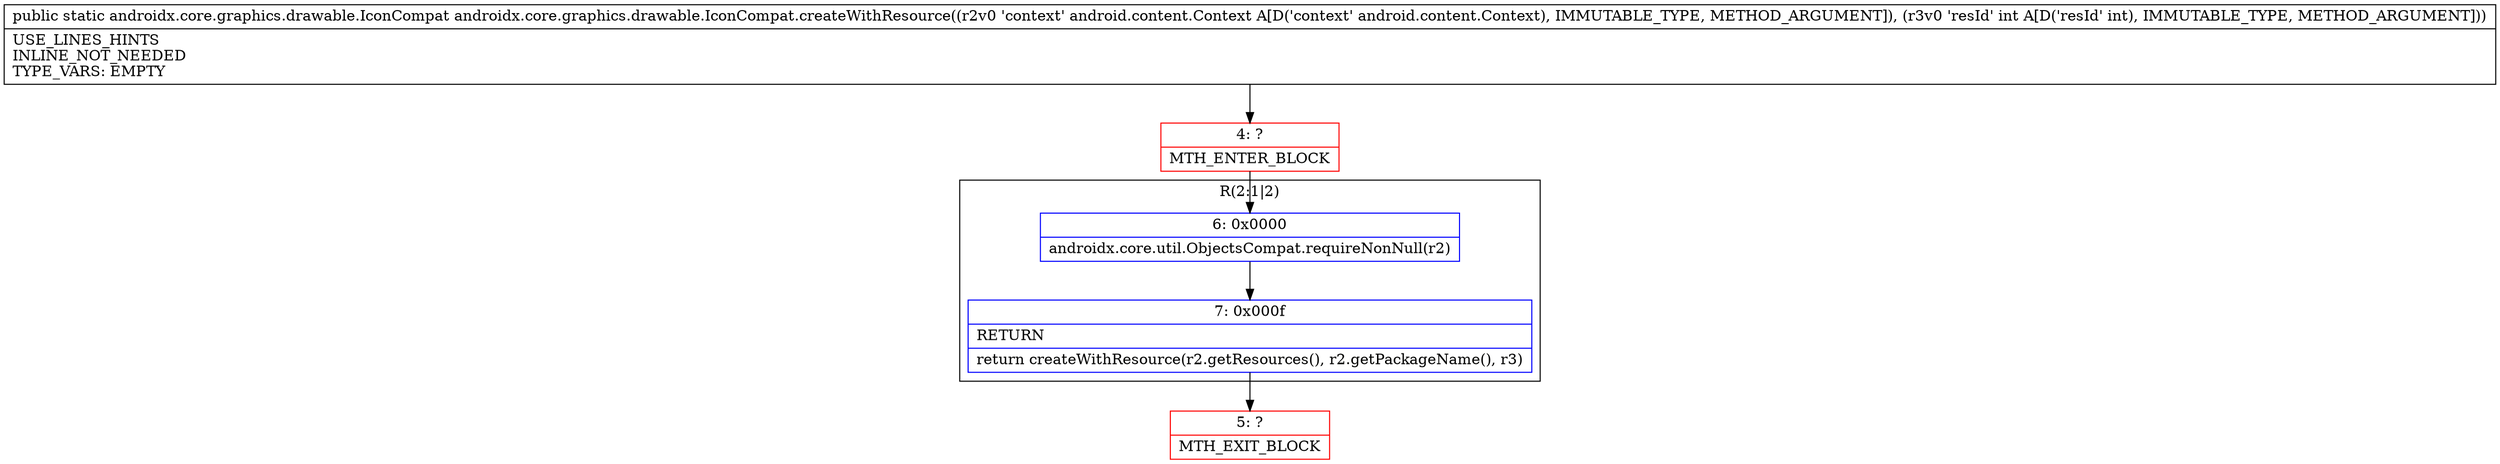 digraph "CFG forandroidx.core.graphics.drawable.IconCompat.createWithResource(Landroid\/content\/Context;I)Landroidx\/core\/graphics\/drawable\/IconCompat;" {
subgraph cluster_Region_413595152 {
label = "R(2:1|2)";
node [shape=record,color=blue];
Node_6 [shape=record,label="{6\:\ 0x0000|androidx.core.util.ObjectsCompat.requireNonNull(r2)\l}"];
Node_7 [shape=record,label="{7\:\ 0x000f|RETURN\l|return createWithResource(r2.getResources(), r2.getPackageName(), r3)\l}"];
}
Node_4 [shape=record,color=red,label="{4\:\ ?|MTH_ENTER_BLOCK\l}"];
Node_5 [shape=record,color=red,label="{5\:\ ?|MTH_EXIT_BLOCK\l}"];
MethodNode[shape=record,label="{public static androidx.core.graphics.drawable.IconCompat androidx.core.graphics.drawable.IconCompat.createWithResource((r2v0 'context' android.content.Context A[D('context' android.content.Context), IMMUTABLE_TYPE, METHOD_ARGUMENT]), (r3v0 'resId' int A[D('resId' int), IMMUTABLE_TYPE, METHOD_ARGUMENT]))  | USE_LINES_HINTS\lINLINE_NOT_NEEDED\lTYPE_VARS: EMPTY\l}"];
MethodNode -> Node_4;Node_6 -> Node_7;
Node_7 -> Node_5;
Node_4 -> Node_6;
}

